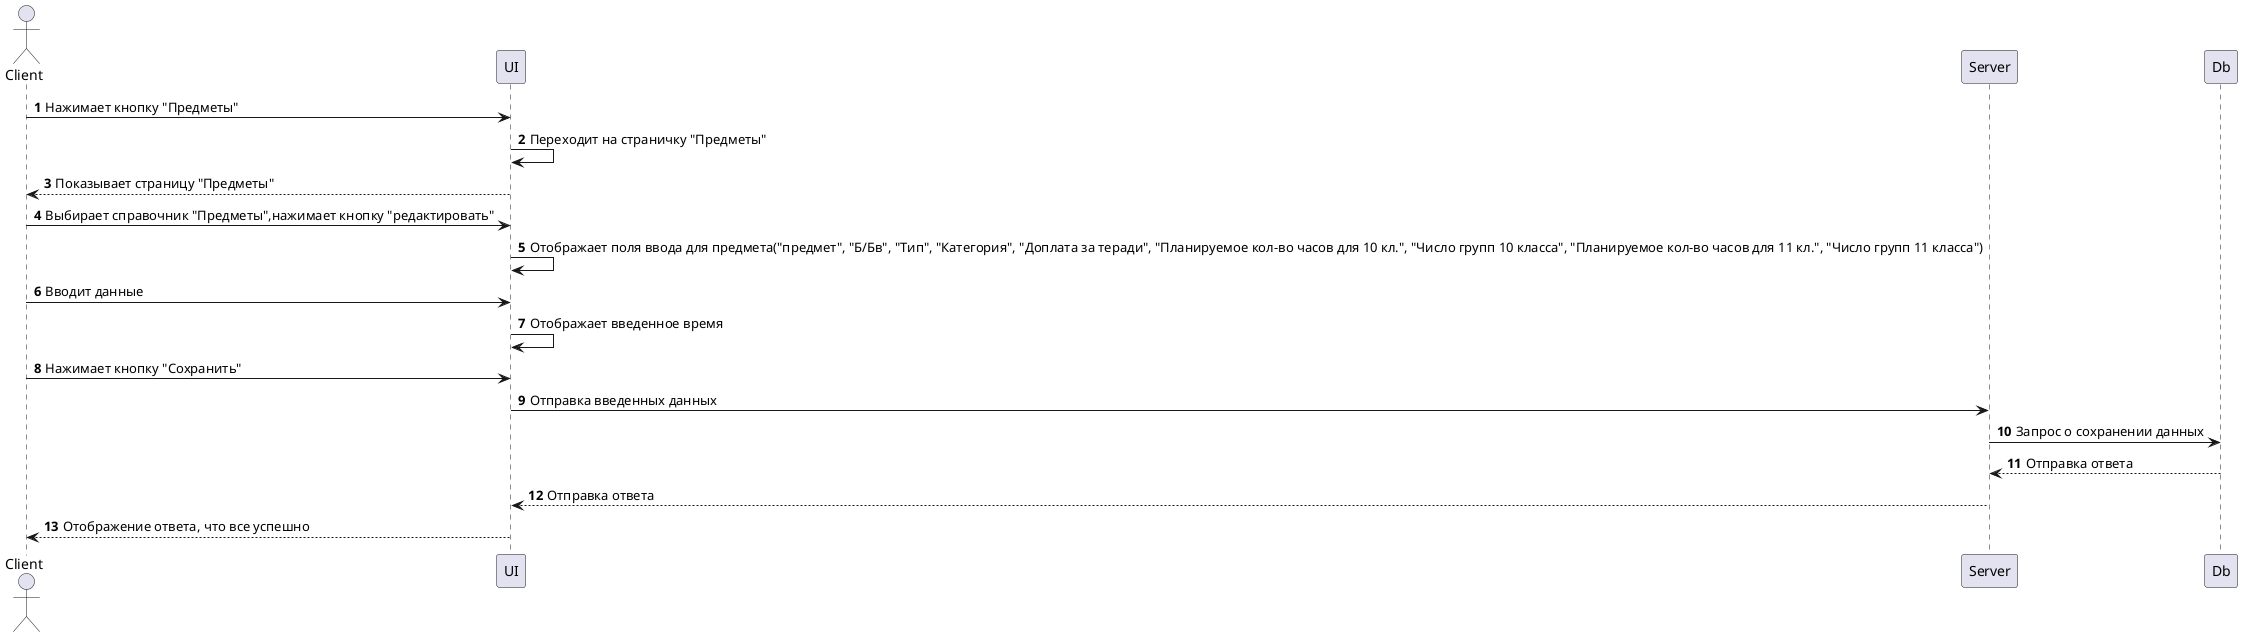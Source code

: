 @startuml Редактирование предмета    
    autonumber

    actor Client
    
    participant UI
    participant Server
    participant Db

    Client -> UI: Нажимает кнопку "Предметы"
    UI -> UI: Переходит на страничку "Предметы"
    Client <-- UI: Показывает страницу "Предметы"

    Client -> UI: Выбирает справочник "Предметы",нажимает кнопку "редактировать"
    UI -> UI: Отображает поля ввода для предмета("предмет", "Б/Бв", "Тип", "Категория", "Доплата за теради", "Планируемое кол-во часов для 10 кл.", "Число групп 10 класса", "Планируемое кол-во часов для 11 кл.", "Число групп 11 класса")
    Client -> UI: Вводит данные
    UI -> UI: Отображает введенное время

    Client -> UI: Нажимает кнопку "Сохранить"
    UI -> Server: Отправка введенных данных
    Server -> Db: Запрос о сохранении данных 
    Server <-- Db: Отправка ответа 
    UI <-- Server: Отправка ответа
    Client <-- UI: Отображение ответа, что все успешно
    
@enduml
